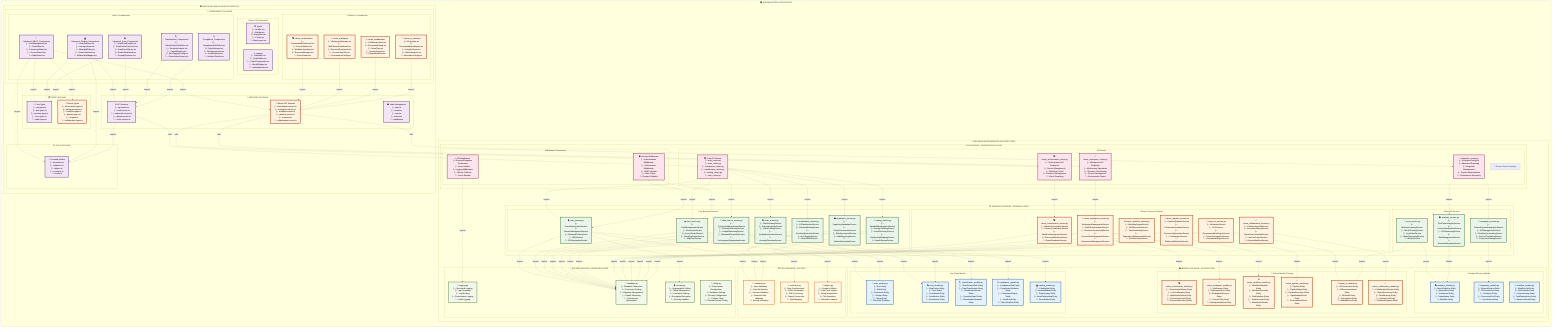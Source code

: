 graph TB
    %% ========================================================================
    %% DATAWAVE DATA GOVERNANCE SYSTEM - ADVANCED PACKAGE ARCHITECTURE
    %% ========================================================================
    
    %% Root Application Package
    subgraph ROOT["🏛️ DATAWAVE ROOT APPLICATION"]
        direction TB
        
        %% Backend Package Structure
        subgraph BACKEND["🔧 BACKEND MICROSERVICES ARCHITECTURE"]
            direction TB
            
            %% Models Package - Data Layer
            subgraph MODELS_PKG["📊 MODELS PACKAGE - DATA ENTITIES"]
                direction TB
                subgraph CORE_MODELS["Core Entity Models"]
                    AUTH_MODELS["🔐 auth_models.py<br/>├─ User Entity<br/>├─ Role Entity<br/>├─ Permission Entity<br/>├─ Session Entity<br/>├─ Group Entity<br/>└─ UserRole Relations"]
                    
                    SCAN_MODELS["🔍 scan_models.py<br/>├─ DataSource Entity<br/>├─ Scan Entity<br/>├─ ScanResult Entity<br/>├─ ScanMetrics Entity<br/>└─ ScanHistory Entity"]
                    
                    COMPLIANCE_MODELS["⚖️ compliance_models.py<br/>├─ ComplianceRule Entity<br/>├─ ComplianceValidation Entity<br/>├─ ComplianceReport Entity<br/>├─ AuditLog Entity<br/>└─ PolicyTemplate Entity"]
                    
                    CLASSIFICATION_MODELS["🏷️ classification_models.py<br/>├─ ClassificationRule Entity<br/>├─ DataClassification Entity<br/>├─ ClassificationResult Entity<br/>├─ SensitivityLabel Entity<br/>└─ ClassificationTemplate Entity"]
                    
                    CATALOG_MODELS["📚 catalog_models.py<br/>├─ CatalogItem Entity<br/>├─ AssetMetadata Entity<br/>├─ DataLineage Entity<br/>├─ AssetRelationship Entity<br/>└─ SearchIndex Entity"]
                end
                
                subgraph RACINE_MODELS_PKG["🎯 Racine Models Package"]
                    RACINE_ORCHESTRATION["🎭 racine_orchestration_models.py<br/>├─ OrchestrationMaster Entity<br/>├─ ServiceRegistry Entity<br/>├─ WorkflowDefinition Entity<br/>├─ ExecutionContext Entity<br/>└─ ResourceAllocation Entity"]
                    
                    RACINE_WORKSPACE["🏢 racine_workspace_models.py<br/>├─ Workspace Entity<br/>├─ WorkspaceUser Entity<br/>├─ WorkspaceResource Entity<br/>├─ AccessPolicy Entity<br/>└─ WorkspaceMetrics Entity"]
                    
                    RACINE_WORKFLOW["⚙️ racine_workflow_models.py<br/>├─ WorkflowTemplate Entity<br/>├─ WorkflowExecution Entity<br/>├─ TaskDefinition Entity<br/>├─ TaskExecution Entity<br/>└─ WorkflowSchedule Entity"]
                    
                    RACINE_PIPELINE["🚀 racine_pipeline_models.py<br/>├─ Pipeline Entity<br/>├─ PipelineStage Entity<br/>├─ PipelineExecution Entity<br/>├─ OptimizationResult Entity<br/>└─ PerformanceMetrics Entity"]
                    
                    RACINE_AI["🧠 racine_ai_models.py<br/>├─ AIConversation Entity<br/>├─ AIRecommendation Entity<br/>├─ MLModel Entity<br/>├─ TrainingData Entity<br/>└─ ModelMetrics Entity"]
                    
                    RACINE_COLLABORATION["👥 racine_collaboration_models.py<br/>├─ CollaborationSession Entity<br/>├─ SharedDocument Entity<br/>├─ ChatMessage Entity<br/>├─ ActivityFeed Entity<br/>└─ NotificationQueue Entity"]
                end
                
                subgraph EXTENDED_MODELS["Extended Domain Models"]
                    WORKFLOW_MODELS["🔄 workflow_models.py<br/>├─ WorkflowJob Entity<br/>├─ JobSchedule Entity<br/>├─ ExecutionLog Entity<br/>├─ TaskDependency Entity<br/>└─ ResourceQuota Entity"]
                    
                    ANALYTICS_MODELS["📈 analytics_models.py<br/>├─ MetricDefinition Entity<br/>├─ MetricValue Entity<br/>├─ Dashboard Entity<br/>├─ Visualization Entity<br/>└─ AlertRule Entity"]
                    
                    INTEGRATION_MODELS["🔌 integration_models.py<br/>├─ ExternalSystem Entity<br/>├─ APIConnection Entity<br/>├─ DataSync Entity<br/>├─ ConnectionPool Entity<br/>└─ SyncHistory Entity"]
                end
            end
            
            %% Services Package - Business Logic Layer
            subgraph SERVICES_PKG["🏗️ SERVICES PACKAGE - BUSINESS LOGIC"]
                direction TB
                subgraph CORE_SERVICES["Core Business Services"]
                    AUTH_SERVICE["🔒 auth_service.py<br/>├─ UserAuthenticationService<br/>├─ SessionManagementService<br/>├─ PasswordPolicyService<br/>├─ MFAService<br/>└─ SSOIntegrationService"]
                    
                    RBAC_SERVICE["🗝️ rbac_service.py<br/>├─ RoleManagementService<br/>├─ PermissionService<br/>├─ AccessControlService<br/>├─ PolicyEvaluationService<br/>└─ AuditTrailService"]
                    
                    DATA_SOURCE_SERVICE["💾 data_source_service.py<br/>├─ ConnectionManagementService<br/>├─ SchemaDiscoveryService<br/>├─ HealthMonitoringService<br/>├─ MetadataExtractionService<br/>└─ PerformanceOptimizationService"]
                    
                    SCAN_SERVICE["🔍 scan_service.py<br/>├─ DataScanningService<br/>├─ SchemaAnalysisService<br/>├─ DataProfilingService<br/>├─ QualityAssessmentService<br/>└─ AnomalyDetectionService"]
                    
                    CLASSIFICATION_SERVICE["🔖 classification_service.py<br/>├─ AIClassificationService<br/>├─ PatternMatchingService<br/>├─ SensitivityDetectionService<br/>├─ AutoTaggingService<br/>└─ CustomRuleService"]
                    
                    COMPLIANCE_SERVICE["📊 compliance_service.py<br/>├─ RegulatoryValidationService<br/>├─ PolicyEnforcementService<br/>├─ RiskAssessmentService<br/>├─ AuditReportingService<br/>└─ ViolationDetectionService"]
                    
                    CATALOG_SERVICE["📖 catalog_service.py<br/>├─ MetadataManagementService<br/>├─ LineageTrackingService<br/>├─ AssetDiscoveryService<br/>├─ RelationshipMappingService<br/>└─ SearchBrowseService"]
                end
                
                subgraph RACINE_SERVICES_PKG["🎯 Racine Services Package"]
                    RACINE_ORCHESTRATION_SVC["🎭 racine_orchestration_service.py<br/>├─ MasterOrchestrationService<br/>├─ ServiceCoordinationService<br/>├─ WorkflowManagementService<br/>├─ ResourceAllocationService<br/>└─ EventDistributionService"]
                    
                    RACINE_WORKSPACE_SVC["🏢 racine_workspace_service.py<br/>├─ WorkspaceManagementService<br/>├─ MultiTenantIsolationService<br/>├─ ResourceProvisioningService<br/>├─ AccessControlIntegrationService<br/>└─ EnvironmentManagementService"]
                    
                    RACINE_WORKFLOW_SVC["⚙️ racine_workflow_service.py<br/>├─ WorkflowEngineService<br/>├─ DAGExecutionService<br/>├─ TaskSchedulingService<br/>├─ DependencyManagementService<br/>└─ ErrorRecoveryService"]
                    
                    RACINE_PIPELINE_SVC["🚀 racine_pipeline_service.py<br/>├─ PipelineOptimizerService<br/>├─ PerformanceAnalysisService<br/>├─ ResourceOptimizationService<br/>├─ CostAnalysisService<br/>└─ BottleneckDetectionService"]
                    
                    RACINE_AI_SVC["🧠 racine_ai_service.py<br/>├─ AIAssistantService<br/>├─ NLPService<br/>├─ RecommendationEngineService<br/>├─ PatternRecognitionService<br/>└─ AutomatedInsightsService"]
                    
                    RACINE_COLLABORATION_SVC["👥 racine_collaboration_service.py<br/>├─ CollaborationHubService<br/>├─ DocumentSharingService<br/>├─ TeamCommunicationService<br/>├─ VersionControlService<br/>└─ ReviewWorkflowService"]
                end
                
                subgraph ADVANCED_SERVICES["Advanced Services"]
                    AI_ML_SERVICE["🤖 ai_ml_service.py<br/>├─ MachineLearningService<br/>├─ ModelTrainingService<br/>├─ PredictionService<br/>├─ ModelVersioningService<br/>└─ MLOpsService"]
                    
                    ANALYTICS_SERVICE["📈 analytics_service.py<br/>├─ RealTimeAnalyticsService<br/>├─ CustomVisualizationService<br/>├─ KPIMonitoringService<br/>├─ AlertManagementService<br/>└─ ExecutiveReportingService"]
                    
                    INTEGRATION_SERVICE["🔌 integration_service.py<br/>├─ ExternalSystemIntegrationService<br/>├─ APIManagementService<br/>├─ DataSynchronizationService<br/>├─ ProtocolTranslationService<br/>└─ ConnectionPoolingService"]
                end
            end
            
            %% API Package - Presentation Layer
            subgraph API_PKG["🚪 API PACKAGE - PRESENTATION LAYER"]
                direction TB
                subgraph ROUTES_PKG["API Routes"]
                    CORE_ROUTES["🛣️ Core API Routes<br/>├─ auth_routes.py<br/>├─ scan_routes.py<br/>├─ compliance_routes.py<br/>├─ classification_routes.py<br/>├─ catalog_routes.py<br/>└─ rbac_routes.py"]
                    
                    RACINE_ROUTES_PKG["🎯 Racine Routes Package"]
                    RACINE_ORCHESTRATION_ROUTES["🎭 racine_orchestration_routes.py<br/>├─ Orchestration API Endpoints<br/>├─ Service Management<br/>├─ Workflow Control<br/>├─ Resource Management<br/>└─ Event Streaming"]
                    
                    RACINE_WORKSPACE_ROUTES["🏢 racine_workspace_routes.py<br/>├─ Workspace API Endpoints<br/>├─ Multi-tenant Operations<br/>├─ Resource Provisioning<br/>├─ Access Management<br/>└─ Environment Control"]
                    
                    ENTERPRISE_ROUTES["🏢 enterprise_routes.py<br/>├─ Enterprise Analytics<br/>├─ Advanced Reporting<br/>├─ Integration Management<br/>├─ System Administration<br/>└─ Performance Monitoring"]
                end
                
                subgraph MIDDLEWARE_PKG["Middleware Components"]
                    SECURITY_MIDDLEWARE["🛡️ Security Middleware<br/>├─ Authentication Middleware<br/>├─ Authorization Middleware<br/>├─ CORS Handler<br/>├─ Rate Limiter<br/>└─ Request Validator"]
                    
                    API_MIDDLEWARE["⚡ API Middleware<br/>├─ Request/Response Transformer<br/>├─ Error Handler<br/>├─ Logging Middleware<br/>├─ Metrics Collector<br/>└─ Circuit Breaker"]
                end
            end
            
            %% Core Infrastructure Package
            subgraph CORE_PKG["⚙️ CORE PACKAGE - INFRASTRUCTURE"]
                direction TB
                CONFIG_MODULE["🔧 config.py<br/>├─ Environment Configuration<br/>├─ Database Settings<br/>├─ Security Configuration<br/>├─ Feature Flags<br/>└─ External Service Config"]
                
                DATABASE_MODULE["💾 database.py<br/>├─ Database Connection<br/>├─ Connection Pooling<br/>├─ Migration Management<br/>├─ Health Monitoring<br/>└─ Performance Optimization"]
                
                SECURITY_MODULE["🔒 security.py<br/>├─ Cryptographic Utilities<br/>├─ Token Management<br/>├─ Password Hashing<br/>├─ Encryption/Decryption<br/>└─ Security Headers"]
                
                LOGGING_MODULE["📝 logging.py<br/>├─ Structured Logging<br/>├─ Log Formatting<br/>├─ Log Routing<br/>├─ Performance Logging<br/>└─ Audit Logging"]
            end
            
            %% Utils Package
            subgraph UTILS_PKG["🛠️ UTILS PACKAGE - UTILITIES"]
                direction TB
                VALIDATORS["✅ validators.py<br/>├─ Input Validation<br/>├─ Data Sanitization<br/>├─ Schema Validation<br/>├─ Business Rule Validation<br/>└─ Security Validation"]
                
                SERIALIZERS["🔄 serializers.py<br/>├─ Data Transformation<br/>├─ JSON Serialization<br/>├─ XML Processing<br/>├─ Format Conversion<br/>└─ Data Mapping"]
                
                HELPERS["🔧 helpers.py<br/>├─ Common Utilities<br/>├─ Date/Time Helpers<br/>├─ String Manipulation<br/>├─ File Operations<br/>└─ Calculation Helpers"]
            end
        end
        
        %% Frontend Package Structure
        subgraph FRONTEND["🖥️ FRONTEND SINGLE PAGE APPLICATION"]
            direction TB
            
            %% Components Package
            subgraph COMPONENTS_PKG["🧩 COMPONENTS PACKAGE"]
                direction TB
                subgraph CORE_COMPONENTS["Core UI Components"]
                    RBAC_COMPONENTS["🔐 Advanced_RBAC_Components<br/>├─ UserManagement.tsx<br/>├─ RoleEditor.tsx<br/>├─ PermissionMatrix.tsx<br/>├─ AccessControl.tsx<br/>└─ AuditViewer.tsx"]
                    
                    CATALOG_COMPONENTS["📚 Advanced_Catalog_Components<br/>├─ AssetBrowser.tsx<br/>├─ LineageViewer.tsx<br/>├─ MetadataEditor.tsx<br/>├─ SearchInterface.tsx<br/>└─ RelationshipMapper.tsx"]
                    
                    SCAN_COMPONENTS["🔍 Advanced_Scan_Components<br/>├─ ScanRuleDesigner.tsx<br/>├─ DataSourceConnector.tsx<br/>├─ ScanResultViewer.tsx<br/>├─ QualityDashboard.tsx<br/>└─ AnomalyDetector.tsx"]
                    
                    CLASSIFICATION_COMPONENTS["🏷️ Classification_Components<br/>├─ ClassificationRuleEditor.tsx<br/>├─ SensitivityLabeler.tsx<br/>├─ PatternMatcher.tsx<br/>├─ AutoTaggingConfig.tsx<br/>└─ ClassificationViewer.tsx"]
                    
                    COMPLIANCE_COMPONENTS["⚖️ Compliance_Components<br/>├─ ComplianceRuleEditor.tsx<br/>├─ PolicyManager.tsx<br/>├─ RiskAssessment.tsx<br/>├─ AuditReporter.tsx<br/>└─ ViolationTracker.tsx"]
                end
                
                subgraph RACINE_COMPONENTS["🎯 Racine UI Components"]
                    RACINE_ORCHESTRATION_UI["🎭 racine_orchestration<br/>├─ OrchestrationDashboard.tsx<br/>├─ ServiceMonitor.tsx<br/>├─ WorkflowVisualizer.tsx<br/>├─ ResourceManager.tsx<br/>└─ EventViewer.tsx"]
                    
                    RACINE_WORKSPACE_UI["🏢 racine_workspace<br/>├─ WorkspaceManager.tsx<br/>├─ MultiTenantDashboard.tsx<br/>├─ ResourceProvisioner.tsx<br/>├─ AccessController.tsx<br/>└─ EnvironmentConfig.tsx"]
                    
                    RACINE_COLLABORATION_UI["👥 racine_collaboration<br/>├─ CollaborationHub.tsx<br/>├─ DocumentSharing.tsx<br/>├─ TeamChat.tsx<br/>├─ VersionControl.tsx<br/>└─ ReviewWorkflow.tsx"]
                    
                    RACINE_AI_UI["🧠 racine_ai_assistant<br/>├─ AIAssistant.tsx<br/>├─ RecommendationEngine.tsx<br/>├─ InsightsViewer.tsx<br/>├─ PatternAnalyzer.tsx<br/>└─ AutomationConfig.tsx"]
                end
                
                subgraph SHARED_COMPONENTS["Shared UI Components"]
                    LAYOUT_COMPONENTS["🏗️ layout<br/>├─ Header.tsx<br/>├─ Sidebar.tsx<br/>├─ Navigation.tsx<br/>├─ Footer.tsx<br/>└─ MainLayout.tsx"]
                    
                    COMMON_COMPONENTS["🔧 common<br/>├─ DataTable.tsx<br/>├─ FormBuilder.tsx<br/>├─ ChartComponents.tsx<br/>├─ ModalDialogs.tsx<br/>└─ LoadingSpinner.tsx"]
                end
            end
            
            %% Services Package
            subgraph FRONTEND_SERVICES_PKG["🔗 SERVICES PACKAGE"]
                direction TB
                API_SERVICES["🌐 API Services<br/>├─ api.service.ts<br/>├─ auth.service.ts<br/>├─ websocket.service.ts<br/>├─ upload.service.ts<br/>└─ cache.service.ts"]
                
                RACINE_API_SERVICES["🎯 Racine API Services<br/>├─ orchestration.service.ts<br/>├─ workspace.service.ts<br/>├─ workflow.service.ts<br/>├─ pipeline.service.ts<br/>├─ ai.service.ts<br/>└─ collaboration.service.ts"]
                
                STATE_SERVICES["📊 State Management<br/>├─ store.ts<br/>├─ reducers<br/>├─ actions<br/>├─ selectors<br/>└─ middleware"]
            end
            
            %% Types Package
            subgraph TYPES_PKG["📋 TYPES PACKAGE"]
                direction TB
                CORE_TYPES["🔧 Core Types<br/>├─ api.types.ts<br/>├─ auth.types.ts<br/>├─ common.types.ts<br/>├─ form.types.ts<br/>└─ table.types.ts"]
                
                RACINE_TYPES["🎯 Racine Types<br/>├─ orchestration.types.ts<br/>├─ workspace.types.ts<br/>├─ workflow.types.ts<br/>├─ pipeline.types.ts<br/>├─ ai.types.ts<br/>└─ collaboration.types.ts"]
            end
            
            %% Utils Package
            subgraph FRONTEND_UTILS_PKG["🛠️ UTILS PACKAGE"]
                direction TB
                FRONTEND_UTILS["🔧 Frontend Utilities<br/>├─ formatters.ts<br/>├─ validators.ts<br/>├─ helpers.ts<br/>├─ constants.ts<br/>└─ hooks.ts"]
            end
        end
    end
    
    %% ========================================================================
    %% PACKAGE DEPENDENCIES & RELATIONSHIPS
    %% ========================================================================
    
    %% Services depend on Models
    AUTH_SERVICE -.->|"imports"| AUTH_MODELS
    RBAC_SERVICE -.->|"imports"| AUTH_MODELS
    DATA_SOURCE_SERVICE -.->|"imports"| SCAN_MODELS
    SCAN_SERVICE -.->|"imports"| SCAN_MODELS
    CLASSIFICATION_SERVICE -.->|"imports"| CLASSIFICATION_MODELS
    COMPLIANCE_SERVICE -.->|"imports"| COMPLIANCE_MODELS
    CATALOG_SERVICE -.->|"imports"| CATALOG_MODELS
    
    %% Racine Services depend on Racine Models
    RACINE_ORCHESTRATION_SVC -.->|"imports"| RACINE_ORCHESTRATION
    RACINE_WORKSPACE_SVC -.->|"imports"| RACINE_WORKSPACE
    RACINE_WORKFLOW_SVC -.->|"imports"| RACINE_WORKFLOW
    RACINE_PIPELINE_SVC -.->|"imports"| RACINE_PIPELINE
    RACINE_AI_SVC -.->|"imports"| RACINE_AI
    RACINE_COLLABORATION_SVC -.->|"imports"| RACINE_COLLABORATION
    
    %% Advanced Services depend on Multiple Models
    AI_ML_SERVICE -.->|"imports"| RACINE_AI
    AI_ML_SERVICE -.->|"imports"| ANALYTICS_MODELS
    ANALYTICS_SERVICE -.->|"imports"| ANALYTICS_MODELS
    INTEGRATION_SERVICE -.->|"imports"| INTEGRATION_MODELS
    
    %% API Routes depend on Services
    CORE_ROUTES -.->|"imports"| AUTH_SERVICE
    CORE_ROUTES -.->|"imports"| RBAC_SERVICE
    CORE_ROUTES -.->|"imports"| DATA_SOURCE_SERVICE
    CORE_ROUTES -.->|"imports"| SCAN_SERVICE
    CORE_ROUTES -.->|"imports"| CLASSIFICATION_SERVICE
    CORE_ROUTES -.->|"imports"| COMPLIANCE_SERVICE
    CORE_ROUTES -.->|"imports"| CATALOG_SERVICE
    
    %% Racine Routes depend on Racine Services
    RACINE_ORCHESTRATION_ROUTES -.->|"imports"| RACINE_ORCHESTRATION_SVC
    RACINE_WORKSPACE_ROUTES -.->|"imports"| RACINE_WORKSPACE_SVC
    ENTERPRISE_ROUTES -.->|"imports"| ANALYTICS_SERVICE
    ENTERPRISE_ROUTES -.->|"imports"| INTEGRATION_SERVICE
    
    %% Middleware depends on Services
    SECURITY_MIDDLEWARE -.->|"imports"| AUTH_SERVICE
    SECURITY_MIDDLEWARE -.->|"imports"| RBAC_SERVICE
    API_MIDDLEWARE -.->|"imports"| LOGGING_MODULE
    
    %% Core Infrastructure Dependencies
    AUTH_SERVICE -.->|"imports"| DATABASE_MODULE
    AUTH_SERVICE -.->|"imports"| SECURITY_MODULE
    RBAC_SERVICE -.->|"imports"| DATABASE_MODULE
    DATA_SOURCE_SERVICE -.->|"imports"| DATABASE_MODULE
    SCAN_SERVICE -.->|"imports"| DATABASE_MODULE
    CLASSIFICATION_SERVICE -.->|"imports"| DATABASE_MODULE
    COMPLIANCE_SERVICE -.->|"imports"| DATABASE_MODULE
    CATALOG_SERVICE -.->|"imports"| DATABASE_MODULE
    
    %% All Racine Services depend on Core
    RACINE_ORCHESTRATION_SVC -.->|"imports"| DATABASE_MODULE
    RACINE_WORKSPACE_SVC -.->|"imports"| DATABASE_MODULE
    RACINE_WORKFLOW_SVC -.->|"imports"| DATABASE_MODULE
    RACINE_PIPELINE_SVC -.->|"imports"| DATABASE_MODULE
    RACINE_AI_SVC -.->|"imports"| DATABASE_MODULE
    RACINE_COLLABORATION_SVC -.->|"imports"| DATABASE_MODULE
    
    %% Utils Dependencies
    AUTH_SERVICE -.->|"imports"| VALIDATORS
    COMPLIANCE_SERVICE -.->|"imports"| VALIDATORS
    CLASSIFICATION_SERVICE -.->|"imports"| VALIDATORS
    CATALOG_SERVICE -.->|"imports"| SERIALIZERS
    SCAN_SERVICE -.->|"imports"| HELPERS
    
    %% Frontend Dependencies
    RBAC_COMPONENTS -.->|"imports"| RACINE_API_SERVICES
    CATALOG_COMPONENTS -.->|"imports"| API_SERVICES
    SCAN_COMPONENTS -.->|"imports"| API_SERVICES
    CLASSIFICATION_COMPONENTS -.->|"imports"| API_SERVICES
    COMPLIANCE_COMPONENTS -.->|"imports"| API_SERVICES
    
    %% Racine UI Components Dependencies
    RACINE_ORCHESTRATION_UI -.->|"imports"| RACINE_API_SERVICES
    RACINE_WORKSPACE_UI -.->|"imports"| RACINE_API_SERVICES
    RACINE_COLLABORATION_UI -.->|"imports"| RACINE_API_SERVICES
    RACINE_AI_UI -.->|"imports"| RACINE_API_SERVICES
    
    %% Frontend Services Dependencies
    API_SERVICES -.->|"calls"| CORE_ROUTES
    RACINE_API_SERVICES -.->|"calls"| RACINE_ORCHESTRATION_ROUTES
    RACINE_API_SERVICES -.->|"calls"| RACINE_WORKSPACE_ROUTES
    RACINE_API_SERVICES -.->|"calls"| ENTERPRISE_ROUTES
    
    %% Frontend Types Dependencies
    RBAC_COMPONENTS -.->|"imports"| CORE_TYPES
    RBAC_COMPONENTS -.->|"imports"| RACINE_TYPES
    CATALOG_COMPONENTS -.->|"imports"| CORE_TYPES
    SCAN_COMPONENTS -.->|"imports"| CORE_TYPES
    
    %% Frontend Utils Dependencies
    RBAC_COMPONENTS -.->|"imports"| FRONTEND_UTILS
    CATALOG_COMPONENTS -.->|"imports"| FRONTEND_UTILS
    API_SERVICES -.->|"imports"| FRONTEND_UTILS
    
    %% ========================================================================
    %% STYLING & VISUAL ENHANCEMENTS
    %% ========================================================================
    
    classDef modelsClass fill:#e3f2fd,stroke:#0d47a1,stroke-width:3px,color:#000
    classDef servicesClass fill:#e8f5e8,stroke:#1b5e20,stroke-width:3px,color:#000
    classDef apiClass fill:#fce4ec,stroke:#880e4f,stroke-width:3px,color:#000
    classDef coreClass fill:#f1f8e9,stroke:#33691e,stroke-width:3px,color:#000
    classDef utilsClass fill:#fff8e1,stroke:#e65100,stroke-width:3px,color:#000
    classDef frontendClass fill:#f3e5f5,stroke:#4a148c,stroke-width:3px,color:#000
    classDef racineClass fill:#fff3e0,stroke:#bf360c,stroke-width:4px,color:#000
    
    %% Apply styles to packages
    class AUTH_MODELS,SCAN_MODELS,COMPLIANCE_MODELS,CLASSIFICATION_MODELS,CATALOG_MODELS,WORKFLOW_MODELS,ANALYTICS_MODELS,INTEGRATION_MODELS modelsClass
    class RACINE_ORCHESTRATION,RACINE_WORKSPACE,RACINE_WORKFLOW,RACINE_PIPELINE,RACINE_AI,RACINE_COLLABORATION racineClass
    class AUTH_SERVICE,RBAC_SERVICE,DATA_SOURCE_SERVICE,SCAN_SERVICE,CLASSIFICATION_SERVICE,COMPLIANCE_SERVICE,CATALOG_SERVICE,AI_ML_SERVICE,ANALYTICS_SERVICE,INTEGRATION_SERVICE servicesClass
    class RACINE_ORCHESTRATION_SVC,RACINE_WORKSPACE_SVC,RACINE_WORKFLOW_SVC,RACINE_PIPELINE_SVC,RACINE_AI_SVC,RACINE_COLLABORATION_SVC racineClass
    class CORE_ROUTES,RACINE_ORCHESTRATION_ROUTES,RACINE_WORKSPACE_ROUTES,ENTERPRISE_ROUTES,SECURITY_MIDDLEWARE,API_MIDDLEWARE apiClass
    class CONFIG_MODULE,DATABASE_MODULE,SECURITY_MODULE,LOGGING_MODULE coreClass
    class VALIDATORS,SERIALIZERS,HELPERS utilsClass
    class RBAC_COMPONENTS,CATALOG_COMPONENTS,SCAN_COMPONENTS,CLASSIFICATION_COMPONENTS,COMPLIANCE_COMPONENTS,LAYOUT_COMPONENTS,COMMON_COMPONENTS,API_SERVICES,STATE_SERVICES,CORE_TYPES,FRONTEND_UTILS frontendClass
    class RACINE_ORCHESTRATION_UI,RACINE_WORKSPACE_UI,RACINE_COLLABORATION_UI,RACINE_AI_UI,RACINE_API_SERVICES,RACINE_TYPES racineClass